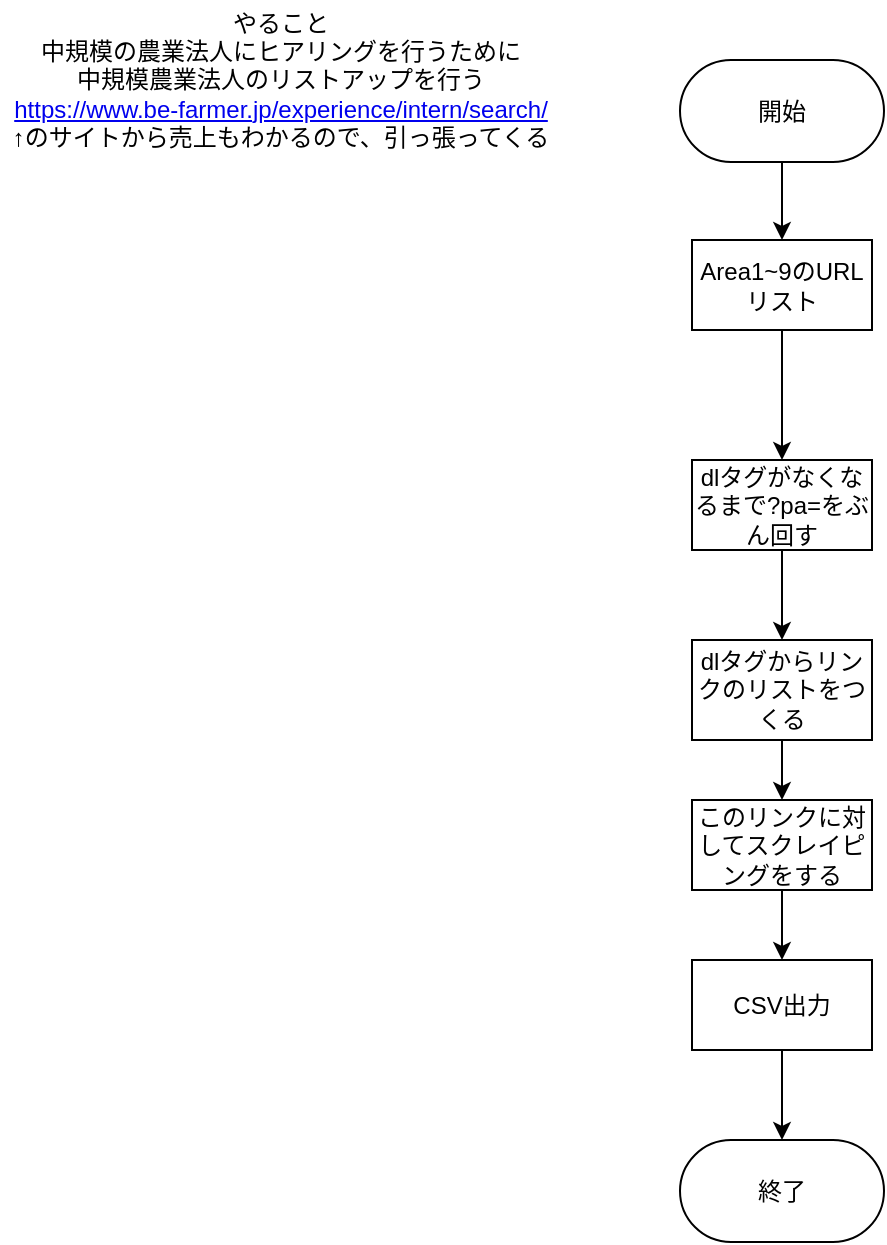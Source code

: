 <mxfile version="14.2.4" type="embed">
    <diagram id="jcSj6O535hNZRtay5WIA" name="Page-1">
        <mxGraphModel dx="968" dy="546" grid="1" gridSize="10" guides="1" tooltips="1" connect="1" arrows="1" fold="1" page="1" pageScale="1" pageWidth="850" pageHeight="1100" math="0" shadow="0">
            <root>
                <mxCell id="0"/>
                <mxCell id="1" parent="0"/>
                <mxCell id="3" value="やること&lt;br&gt;中規模の農業法人にヒアリングを行うために&lt;br&gt;中規模農業法人のリストアップを行う&lt;br&gt;&lt;a href=&quot;data:page/id,jcSj6O535hNZRtay5WIA&quot;&gt;https://www.be-farmer.jp/experience/intern/search/&lt;/a&gt;&lt;br&gt;↑のサイトから売上もわかるので、引っ張ってくる" style="text;html=1;align=center;verticalAlign=middle;resizable=0;points=[];autosize=1;" vertex="1" parent="1">
                    <mxGeometry x="20" y="30" width="280" height="80" as="geometry"/>
                </mxCell>
                <mxCell id="7" style="edgeStyle=orthogonalEdgeStyle;rounded=0;orthogonalLoop=1;jettySize=auto;html=1;" edge="1" parent="1" source="4">
                    <mxGeometry relative="1" as="geometry">
                        <mxPoint x="411" y="260" as="targetPoint"/>
                    </mxGeometry>
                </mxCell>
                <mxCell id="4" value="Area1~9のURLリスト" style="rounded=0;whiteSpace=wrap;html=1;" vertex="1" parent="1">
                    <mxGeometry x="366" y="150" width="90" height="45" as="geometry"/>
                </mxCell>
                <mxCell id="6" style="edgeStyle=orthogonalEdgeStyle;rounded=0;orthogonalLoop=1;jettySize=auto;html=1;entryX=0.5;entryY=0;entryDx=0;entryDy=0;" edge="1" parent="1" source="5" target="4">
                    <mxGeometry relative="1" as="geometry"/>
                </mxCell>
                <mxCell id="5" value="開始" style="rounded=1;whiteSpace=wrap;html=1;arcSize=50;" vertex="1" parent="1">
                    <mxGeometry x="360" y="60" width="102" height="51" as="geometry"/>
                </mxCell>
                <mxCell id="10" style="edgeStyle=orthogonalEdgeStyle;rounded=0;orthogonalLoop=1;jettySize=auto;html=1;entryX=0.5;entryY=0;entryDx=0;entryDy=0;" edge="1" parent="1" source="8" target="9">
                    <mxGeometry relative="1" as="geometry"/>
                </mxCell>
                <mxCell id="8" value="dlタグがなくなるまで?pa=をぶん回す" style="rounded=0;whiteSpace=wrap;html=1;" vertex="1" parent="1">
                    <mxGeometry x="366" y="260" width="90" height="45" as="geometry"/>
                </mxCell>
                <mxCell id="12" style="edgeStyle=orthogonalEdgeStyle;rounded=0;orthogonalLoop=1;jettySize=auto;html=1;entryX=0.5;entryY=0;entryDx=0;entryDy=0;" edge="1" parent="1" source="9" target="11">
                    <mxGeometry relative="1" as="geometry"/>
                </mxCell>
                <mxCell id="9" value="dlタグからリンクのリストをつくる" style="rounded=0;whiteSpace=wrap;html=1;" vertex="1" parent="1">
                    <mxGeometry x="366" y="350" width="90" height="50" as="geometry"/>
                </mxCell>
                <mxCell id="14" style="edgeStyle=orthogonalEdgeStyle;rounded=0;orthogonalLoop=1;jettySize=auto;html=1;entryX=0.5;entryY=0;entryDx=0;entryDy=0;" edge="1" parent="1" source="11" target="13">
                    <mxGeometry relative="1" as="geometry"/>
                </mxCell>
                <mxCell id="11" value="このリンクに対してスクレイピングをする" style="rounded=0;whiteSpace=wrap;html=1;" vertex="1" parent="1">
                    <mxGeometry x="366" y="430" width="90" height="45" as="geometry"/>
                </mxCell>
                <mxCell id="16" style="edgeStyle=orthogonalEdgeStyle;rounded=0;orthogonalLoop=1;jettySize=auto;html=1;entryX=0.5;entryY=0;entryDx=0;entryDy=0;" edge="1" parent="1" source="13" target="15">
                    <mxGeometry relative="1" as="geometry"/>
                </mxCell>
                <mxCell id="13" value="CSV出力" style="rounded=0;whiteSpace=wrap;html=1;" vertex="1" parent="1">
                    <mxGeometry x="366" y="510" width="90" height="45" as="geometry"/>
                </mxCell>
                <mxCell id="15" value="終了" style="rounded=1;whiteSpace=wrap;html=1;arcSize=50;" vertex="1" parent="1">
                    <mxGeometry x="360" y="600" width="102" height="51" as="geometry"/>
                </mxCell>
            </root>
        </mxGraphModel>
    </diagram>
</mxfile>